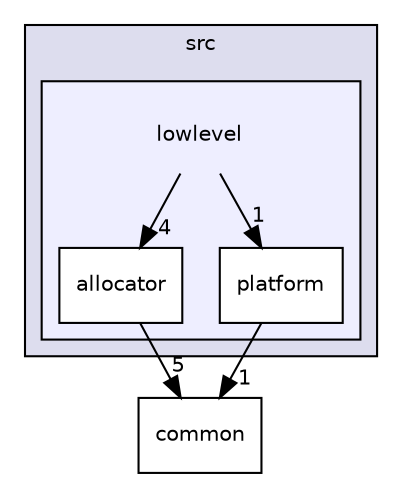 digraph "src/lowlevel" {
  compound=true
  node [ fontsize="10", fontname="Helvetica"];
  edge [ labelfontsize="10", labelfontname="Helvetica"];
  subgraph clusterdir_68267d1309a1af8e8297ef4c3efbcdba {
    graph [ bgcolor="#ddddee", pencolor="black", label="src" fontname="Helvetica", fontsize="10", URL="dir_68267d1309a1af8e8297ef4c3efbcdba.html"]
  subgraph clusterdir_58cb1fcab924642e17a8b047a14538af {
    graph [ bgcolor="#eeeeff", pencolor="black", label="" URL="dir_58cb1fcab924642e17a8b047a14538af.html"];
    dir_58cb1fcab924642e17a8b047a14538af [shape=plaintext label="lowlevel"];
    dir_2ef282e24dd94d247a250debb8b895da [shape=box label="allocator" color="black" fillcolor="white" style="filled" URL="dir_2ef282e24dd94d247a250debb8b895da.html"];
    dir_703b1c589a6861f5ae6980129ad23d94 [shape=box label="platform" color="black" fillcolor="white" style="filled" URL="dir_703b1c589a6861f5ae6980129ad23d94.html"];
  }
  }
  dir_fdedb0aba14d44ce9d99bc100e026e6a [shape=box label="common" URL="dir_fdedb0aba14d44ce9d99bc100e026e6a.html"];
  dir_2ef282e24dd94d247a250debb8b895da->dir_fdedb0aba14d44ce9d99bc100e026e6a [headlabel="5", labeldistance=1.5 headhref="dir_000004_000001.html"];
  dir_58cb1fcab924642e17a8b047a14538af->dir_2ef282e24dd94d247a250debb8b895da [headlabel="4", labeldistance=1.5 headhref="dir_000003_000004.html"];
  dir_58cb1fcab924642e17a8b047a14538af->dir_703b1c589a6861f5ae6980129ad23d94 [headlabel="1", labeldistance=1.5 headhref="dir_000003_000005.html"];
  dir_703b1c589a6861f5ae6980129ad23d94->dir_fdedb0aba14d44ce9d99bc100e026e6a [headlabel="1", labeldistance=1.5 headhref="dir_000005_000001.html"];
}
